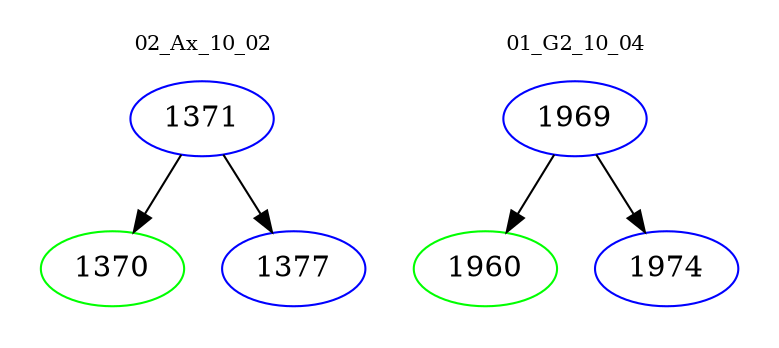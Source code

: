 digraph{
subgraph cluster_0 {
color = white
label = "02_Ax_10_02";
fontsize=10;
T0_1371 [label="1371", color="blue"]
T0_1371 -> T0_1370 [color="black"]
T0_1370 [label="1370", color="green"]
T0_1371 -> T0_1377 [color="black"]
T0_1377 [label="1377", color="blue"]
}
subgraph cluster_1 {
color = white
label = "01_G2_10_04";
fontsize=10;
T1_1969 [label="1969", color="blue"]
T1_1969 -> T1_1960 [color="black"]
T1_1960 [label="1960", color="green"]
T1_1969 -> T1_1974 [color="black"]
T1_1974 [label="1974", color="blue"]
}
}
